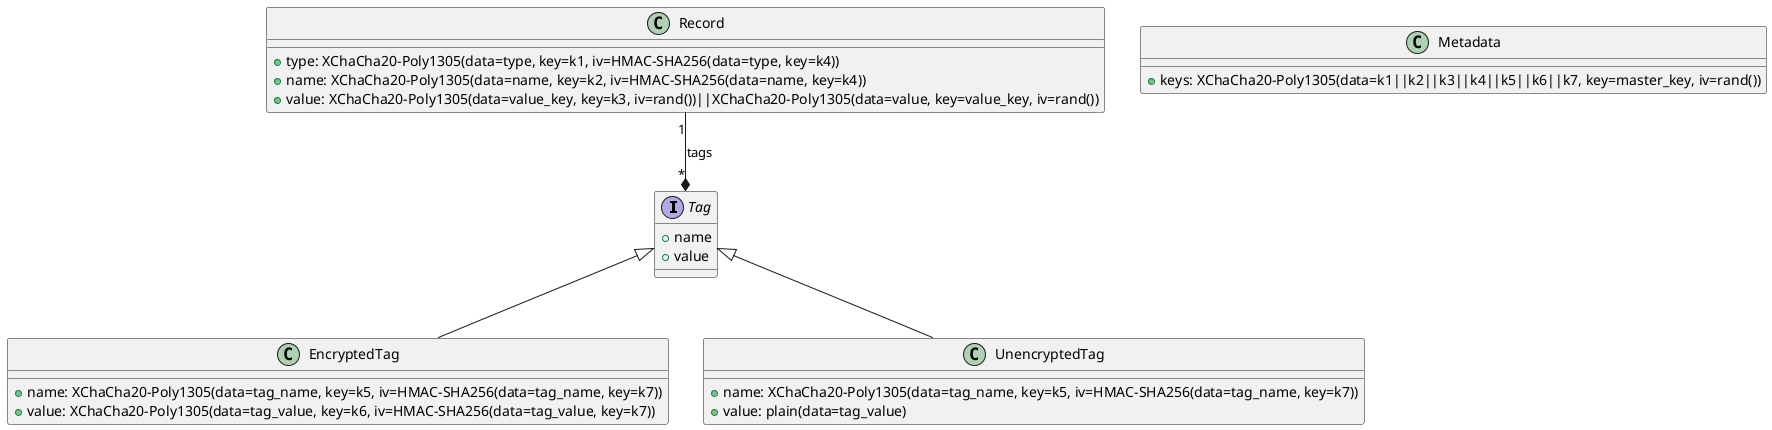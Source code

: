 @startuml wallet-encryption

interface Tag {
    +name
    +value
}

class EncryptedTag {
    +name: XChaCha20-Poly1305(data=tag_name, key=k5, iv=HMAC-SHA256(data=tag_name, key=k7))
    +value: XChaCha20-Poly1305(data=tag_value, key=k6, iv=HMAC-SHA256(data=tag_value, key=k7))
}
Tag <|-- EncryptedTag

class UnencryptedTag {
     +name: XChaCha20-Poly1305(data=tag_name, key=k5, iv=HMAC-SHA256(data=tag_name, key=k7))
     +value: plain(data=tag_value)
 }
Tag <|-- UnencryptedTag


class Record {
    +type: XChaCha20-Poly1305(data=type, key=k1, iv=HMAC-SHA256(data=type, key=k4))
    +name: XChaCha20-Poly1305(data=name, key=k2, iv=HMAC-SHA256(data=name, key=k4))
    +value: XChaCha20-Poly1305(data=value_key, key=k3, iv=rand())||XChaCha20-Poly1305(data=value, key=value_key, iv=rand())    
}
Record "1" --* "*" Tag : tags

class Metadata {    
    +keys: XChaCha20-Poly1305(data=k1||k2||k3||k4||k5||k6||k7, key=master_key, iv=rand())
}

@enduml